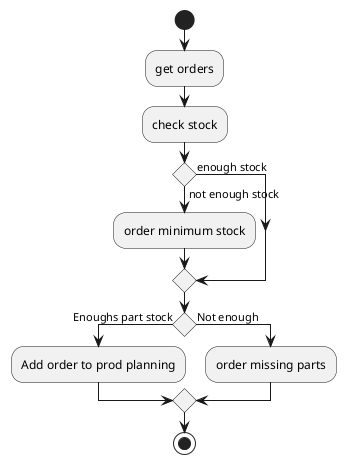 @startuml Planning
start
:get orders;
:check stock;
if () is (not enough stock) then
	:order minimum stock;
else (enough stock)
endif
if () is (Enoughs part stock) then
	:Add order to prod planning;
else (Not enough)
	:order missing parts;
endif
stop
@enduml